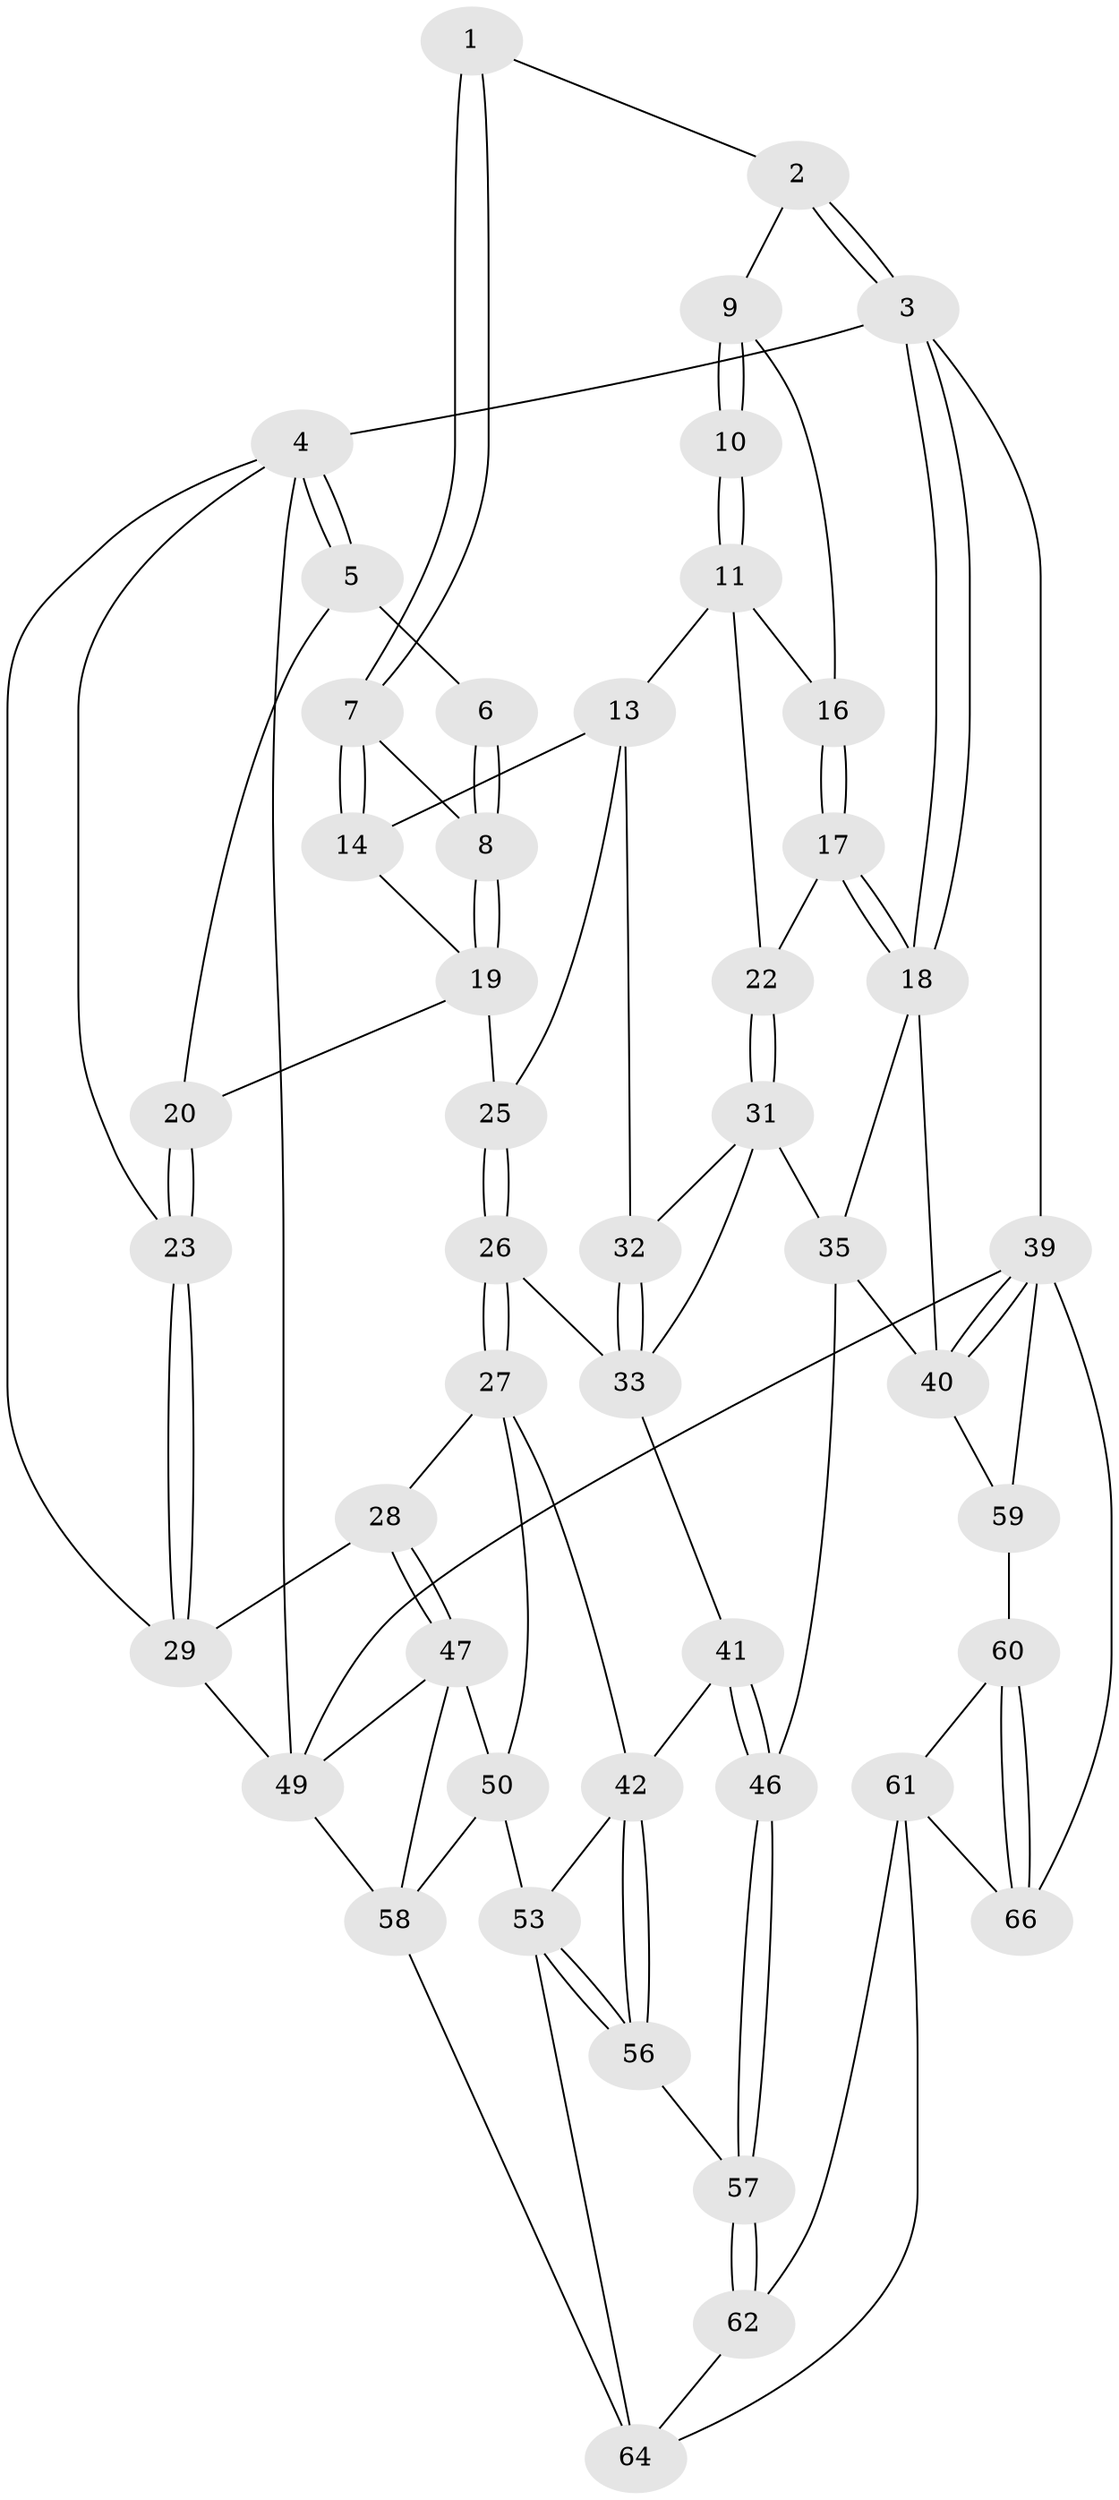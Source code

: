// Generated by graph-tools (version 1.1) at 2025/24/03/03/25 07:24:32]
// undirected, 47 vertices, 106 edges
graph export_dot {
graph [start="1"]
  node [color=gray90,style=filled];
  1 [pos="+0.6754889710582512+0"];
  2 [pos="+0.6990249914376075+0"];
  3 [pos="+1+0"];
  4 [pos="+0+0",super="+24"];
  5 [pos="+0.007218168914830687+0"];
  6 [pos="+0.37746090495055373+0"];
  7 [pos="+0.569838964621045+0.12038771317837232"];
  8 [pos="+0.38150197209181314+0.03796374131049566"];
  9 [pos="+0.7340424478826147+0",super="+15"];
  10 [pos="+0.6912371167273628+0.09949692977524738"];
  11 [pos="+0.6498070480300648+0.16230603296945367",super="+12"];
  13 [pos="+0.6068235662477344+0.18145246931505038",super="+30"];
  14 [pos="+0.5776072706646718+0.14283474153278408"];
  16 [pos="+0.8094218713579421+0.08785735862560179"];
  17 [pos="+0.9500110052173417+0.1994726362691895"];
  18 [pos="+1+0.1819328445212848",super="+34"];
  19 [pos="+0.2965770042578379+0.1553106463295466",super="+21"];
  20 [pos="+0.27937650721423224+0.15603224938820506"];
  22 [pos="+0.7225069813722391+0.32043989943583856"];
  23 [pos="+0.14157797884805148+0.20108847434091598"];
  25 [pos="+0.37288493321300586+0.2680804520174418"];
  26 [pos="+0.34212064277479176+0.4935119326442634"];
  27 [pos="+0.29285998346228526+0.5163165553247173",super="+44"];
  28 [pos="+0.19183128281401157+0.5097227189448202"];
  29 [pos="+0.18508461371328064+0.5073411304645934",super="+37"];
  31 [pos="+0.7088967097244975+0.37696420125264823",super="+36"];
  32 [pos="+0.508896620394358+0.3284049946485582"];
  33 [pos="+0.42496851191635665+0.4987788928662063",super="+38"];
  35 [pos="+0.7740268849379804+0.5777480534774797",super="+45"];
  39 [pos="+1+1",super="+65"];
  40 [pos="+1+0.8885886393485616",super="+52"];
  41 [pos="+0.5286231521058975+0.5662956000478641"];
  42 [pos="+0.49673477280814626+0.7382819568488947",super="+43"];
  46 [pos="+0.6370832251470865+0.8342302090931583"];
  47 [pos="+0.18119632322970422+0.7210054174401949",super="+48"];
  49 [pos="+0+0.8063083276456943",super="+51"];
  50 [pos="+0.24529523178286192+0.8456768773419482",super="+55"];
  53 [pos="+0.43714295231325145+0.9041510660256347",super="+54"];
  56 [pos="+0.5522776303900023+0.8322931127495606"];
  57 [pos="+0.6309624225436496+0.8412171452369209"];
  58 [pos="+0.21194731501850922+0.8727785455945734",super="+63"];
  59 [pos="+0.8482107981688363+0.912433770588168"];
  60 [pos="+0.8285137338528481+0.9284555270667385"];
  61 [pos="+0.8024109888409423+0.9406830317797731",super="+68"];
  62 [pos="+0.6601209891194628+0.9232751675659644"];
  64 [pos="+0.4110806251010521+1",super="+67"];
  66 [pos="+1+1"];
  1 -- 2;
  1 -- 7;
  1 -- 7;
  2 -- 3;
  2 -- 3;
  2 -- 9;
  3 -- 4;
  3 -- 18;
  3 -- 18;
  3 -- 39;
  4 -- 5;
  4 -- 5;
  4 -- 49;
  4 -- 29;
  4 -- 23;
  5 -- 6;
  5 -- 20;
  6 -- 8;
  6 -- 8;
  7 -- 8;
  7 -- 14;
  7 -- 14;
  8 -- 19;
  8 -- 19;
  9 -- 10 [weight=2];
  9 -- 10;
  9 -- 16;
  10 -- 11;
  10 -- 11;
  11 -- 16;
  11 -- 13;
  11 -- 22;
  13 -- 14;
  13 -- 32;
  13 -- 25;
  14 -- 19;
  16 -- 17;
  16 -- 17;
  17 -- 18;
  17 -- 18;
  17 -- 22;
  18 -- 40;
  18 -- 35;
  19 -- 20;
  19 -- 25;
  20 -- 23;
  20 -- 23;
  22 -- 31;
  22 -- 31;
  23 -- 29;
  23 -- 29;
  25 -- 26;
  25 -- 26;
  26 -- 27;
  26 -- 27;
  26 -- 33;
  27 -- 28;
  27 -- 42;
  27 -- 50;
  28 -- 29;
  28 -- 47;
  28 -- 47;
  29 -- 49;
  31 -- 32;
  31 -- 33;
  31 -- 35;
  32 -- 33;
  32 -- 33;
  33 -- 41;
  35 -- 46;
  35 -- 40;
  39 -- 40;
  39 -- 40;
  39 -- 49;
  39 -- 66;
  39 -- 59;
  40 -- 59;
  41 -- 42;
  41 -- 46;
  41 -- 46;
  42 -- 56;
  42 -- 56;
  42 -- 53;
  46 -- 57;
  46 -- 57;
  47 -- 50;
  47 -- 49;
  47 -- 58;
  49 -- 58;
  50 -- 58;
  50 -- 53;
  53 -- 56;
  53 -- 56;
  53 -- 64;
  56 -- 57;
  57 -- 62;
  57 -- 62;
  58 -- 64;
  59 -- 60;
  60 -- 61;
  60 -- 66;
  60 -- 66;
  61 -- 62;
  61 -- 64;
  61 -- 66;
  62 -- 64;
}
